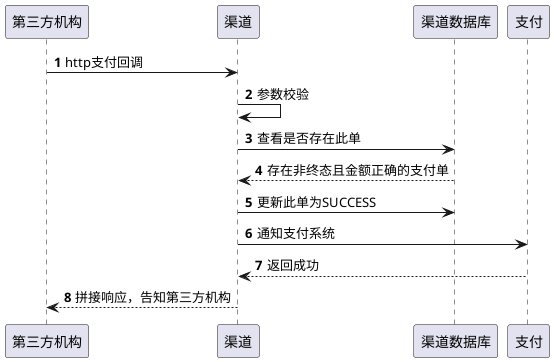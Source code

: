 @startuml

autonumber

第三方机构 -> 渠道 : http支付回调
渠道 -> 渠道 : 参数校验
渠道 -> 渠道数据库 : 查看是否存在此单
渠道 <-- 渠道数据库 : 存在非终态且金额正确的支付单
渠道 -> 渠道数据库 : 更新此单为SUCCESS
渠道 -> 支付 : 通知支付系统
支付 --> 渠道 : 返回成功
渠道 --> 第三方机构 : 拼接响应，告知第三方机构





@enduml
